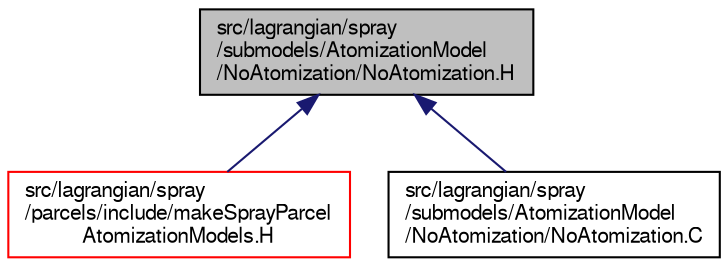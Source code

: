 digraph "src/lagrangian/spray/submodels/AtomizationModel/NoAtomization/NoAtomization.H"
{
  bgcolor="transparent";
  edge [fontname="FreeSans",fontsize="10",labelfontname="FreeSans",labelfontsize="10"];
  node [fontname="FreeSans",fontsize="10",shape=record];
  Node88 [label="src/lagrangian/spray\l/submodels/AtomizationModel\l/NoAtomization/NoAtomization.H",height=0.2,width=0.4,color="black", fillcolor="grey75", style="filled", fontcolor="black"];
  Node88 -> Node89 [dir="back",color="midnightblue",fontsize="10",style="solid",fontname="FreeSans"];
  Node89 [label="src/lagrangian/spray\l/parcels/include/makeSprayParcel\lAtomizationModels.H",height=0.2,width=0.4,color="red",URL="$a06674.html"];
  Node88 -> Node91 [dir="back",color="midnightblue",fontsize="10",style="solid",fontname="FreeSans"];
  Node91 [label="src/lagrangian/spray\l/submodels/AtomizationModel\l/NoAtomization/NoAtomization.C",height=0.2,width=0.4,color="black",URL="$a06725.html"];
}
